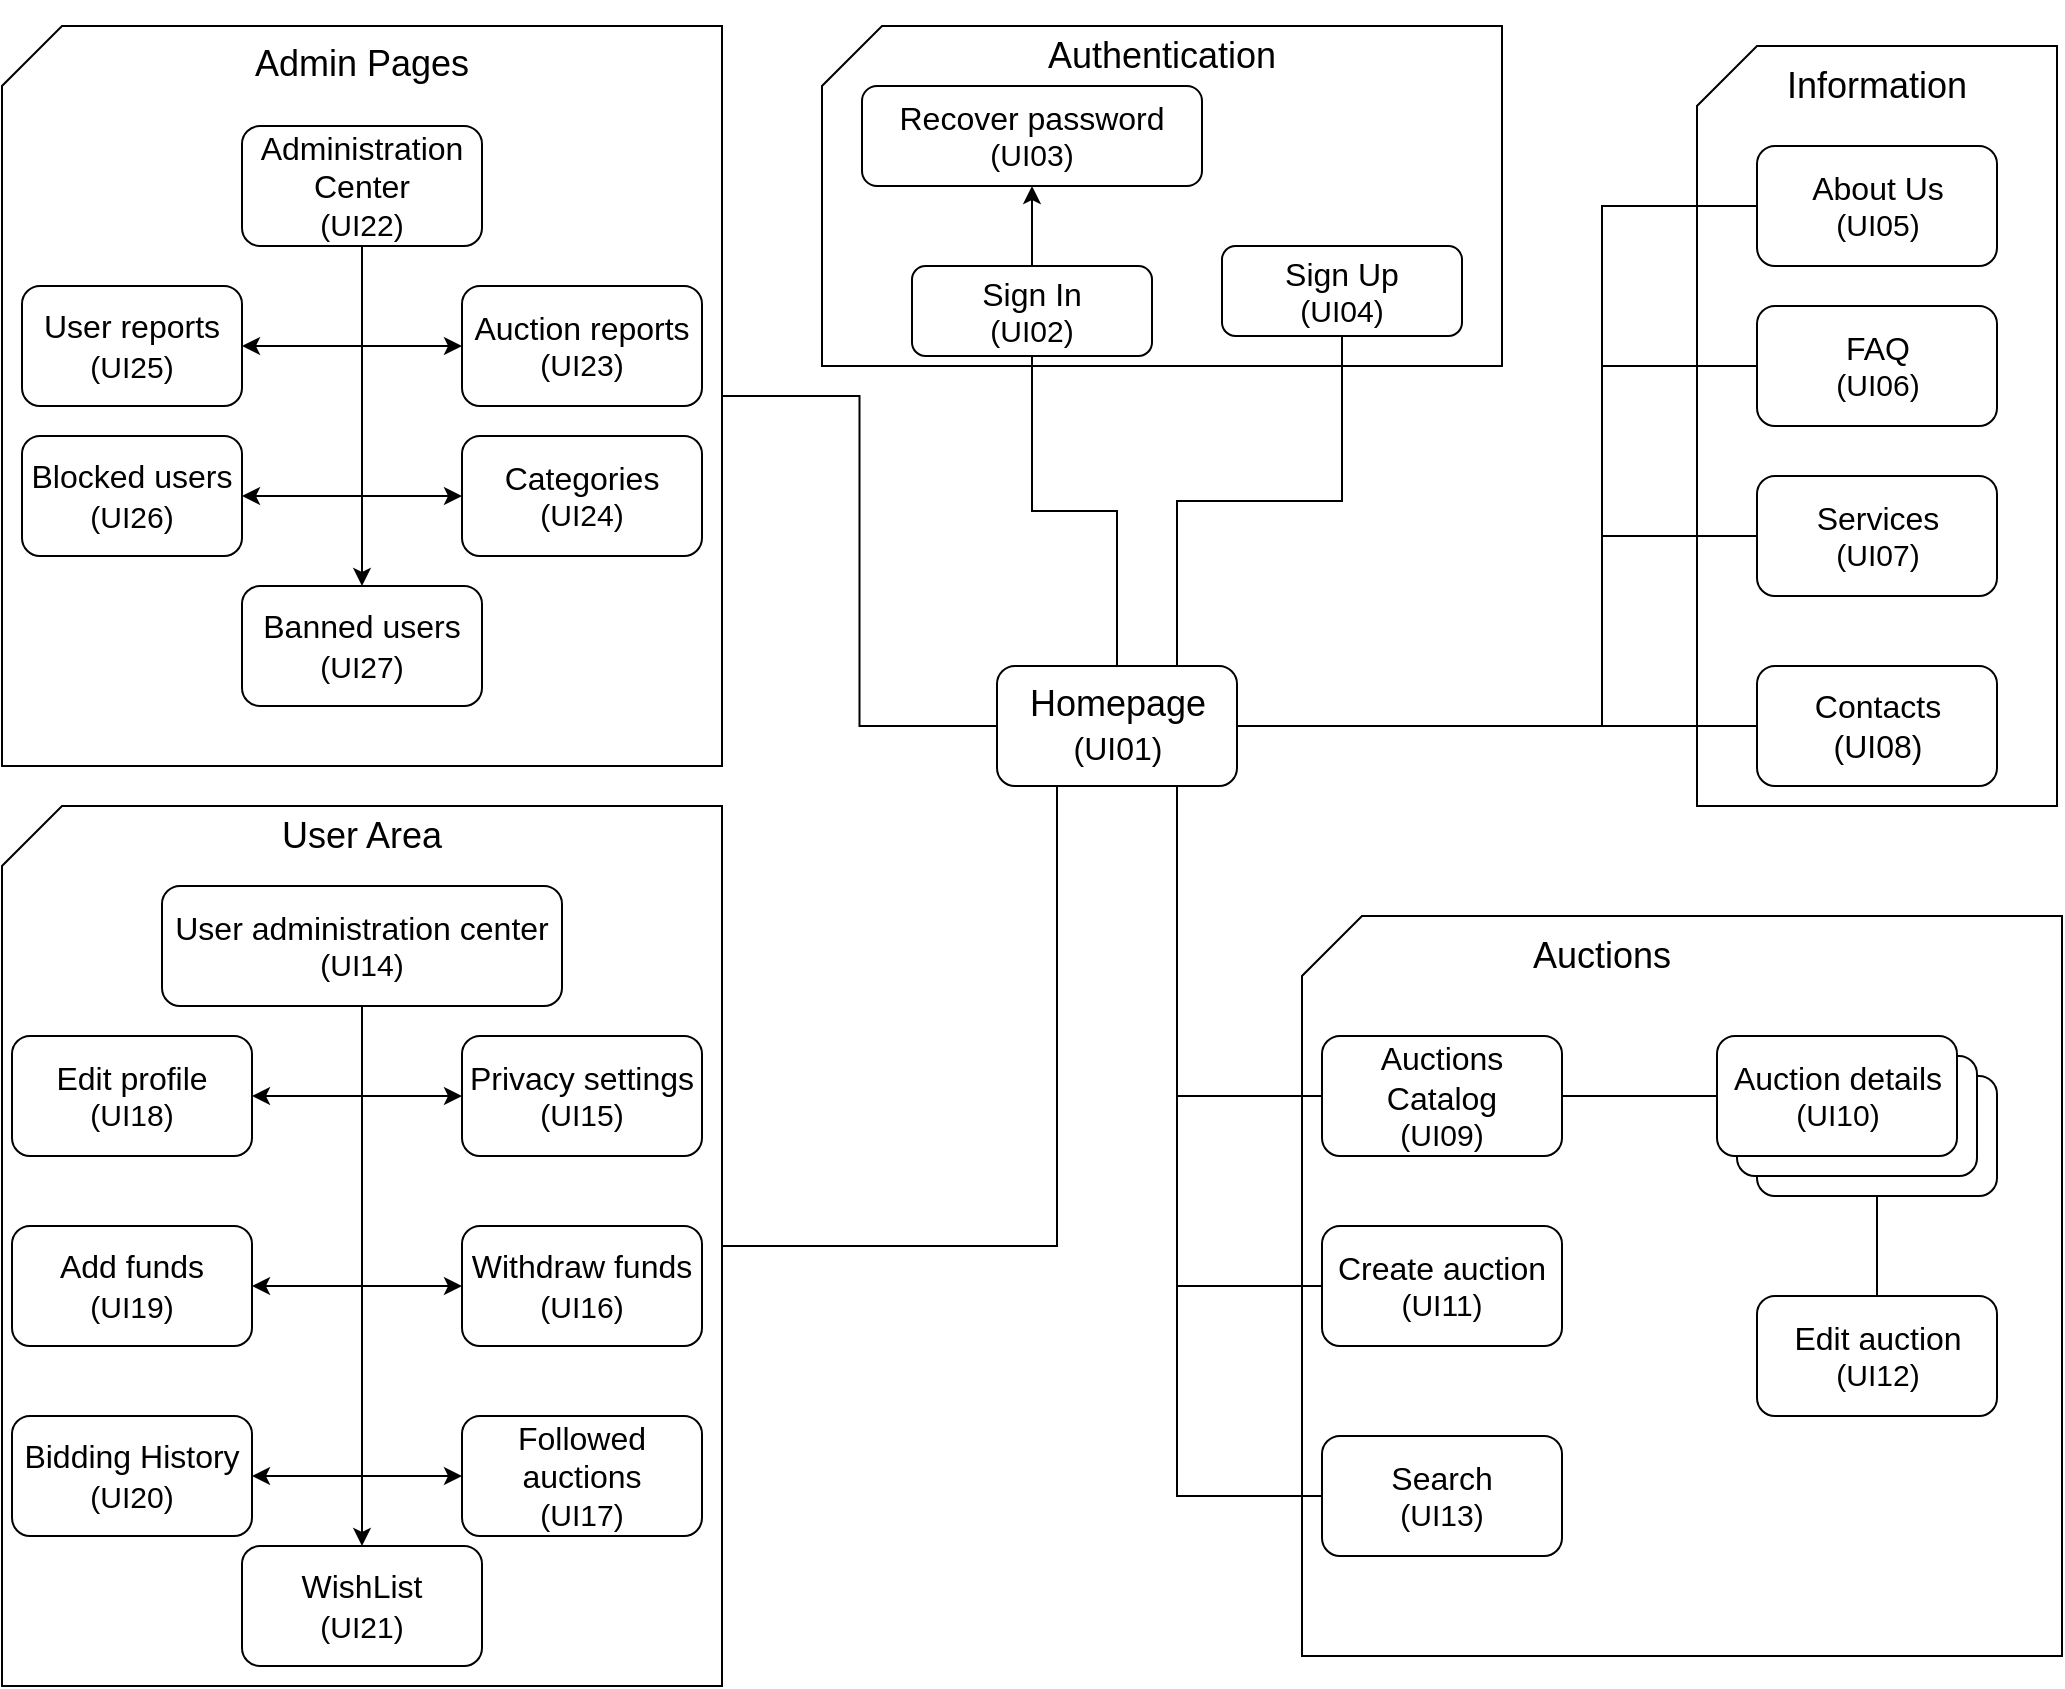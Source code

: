 <mxfile version="20.4.0" type="device"><diagram id="yX3amAounL8HjakYu6cA" name="Page-1"><mxGraphModel dx="1117" dy="1533" grid="1" gridSize="10" guides="1" tooltips="1" connect="1" arrows="1" fold="1" page="1" pageScale="1" pageWidth="1100" pageHeight="850" math="0" shadow="0"><root><mxCell id="0"/><mxCell id="1" parent="0"/><mxCell id="gAEcyP7aP09tPMZaVhhF-18" value="" style="shape=card;whiteSpace=wrap;html=1;fontSize=15;" parent="1" vertex="1"><mxGeometry x="450" y="10" width="340" height="170" as="geometry"/></mxCell><mxCell id="gAEcyP7aP09tPMZaVhhF-25" value="" style="shape=card;whiteSpace=wrap;html=1;fontSize=15;" parent="1" vertex="1"><mxGeometry x="887.5" y="20" width="180" height="380" as="geometry"/></mxCell><mxCell id="gAEcyP7aP09tPMZaVhhF-40" value="Active Auctions" style="rounded=1;whiteSpace=wrap;html=1;fontSize=15;" parent="1" vertex="1"><mxGeometry x="720" y="625" width="120" height="60" as="geometry"/></mxCell><mxCell id="gAEcyP7aP09tPMZaVhhF-32" value="" style="shape=card;whiteSpace=wrap;html=1;fontSize=15;" parent="1" vertex="1"><mxGeometry x="690" y="455" width="380" height="370" as="geometry"/></mxCell><mxCell id="5Rhu2-CziSFft6iheNlu-33" style="edgeStyle=orthogonalEdgeStyle;rounded=0;orthogonalLoop=1;jettySize=auto;html=1;exitX=0;exitY=0.5;exitDx=0;exitDy=0;entryX=1;entryY=0.5;entryDx=0;entryDy=0;entryPerimeter=0;fontSize=15;endArrow=none;endFill=0;" parent="1" source="gAEcyP7aP09tPMZaVhhF-1" target="gAEcyP7aP09tPMZaVhhF-3" edge="1"><mxGeometry relative="1" as="geometry"/></mxCell><mxCell id="5Rhu2-CziSFft6iheNlu-35" style="edgeStyle=orthogonalEdgeStyle;rounded=0;orthogonalLoop=1;jettySize=auto;html=1;exitX=0.25;exitY=1;exitDx=0;exitDy=0;entryX=1;entryY=0.5;entryDx=0;entryDy=0;entryPerimeter=0;fontSize=15;endArrow=none;endFill=0;" parent="1" source="gAEcyP7aP09tPMZaVhhF-1" target="5Rhu2-CziSFft6iheNlu-18" edge="1"><mxGeometry relative="1" as="geometry"/></mxCell><mxCell id="5Rhu2-CziSFft6iheNlu-45" style="edgeStyle=orthogonalEdgeStyle;rounded=0;orthogonalLoop=1;jettySize=auto;html=1;entryX=0.5;entryY=1;entryDx=0;entryDy=0;fontSize=18;fontColor=default;endArrow=none;endFill=0;" parent="1" source="gAEcyP7aP09tPMZaVhhF-1" target="gAEcyP7aP09tPMZaVhhF-21" edge="1"><mxGeometry relative="1" as="geometry"/></mxCell><mxCell id="5Rhu2-CziSFft6iheNlu-47" style="edgeStyle=orthogonalEdgeStyle;rounded=0;orthogonalLoop=1;jettySize=auto;html=1;exitX=0.75;exitY=1;exitDx=0;exitDy=0;entryX=0;entryY=0.5;entryDx=0;entryDy=0;fontSize=18;fontColor=default;endArrow=none;endFill=0;" parent="1" source="gAEcyP7aP09tPMZaVhhF-1" target="gAEcyP7aP09tPMZaVhhF-39" edge="1"><mxGeometry relative="1" as="geometry"/></mxCell><mxCell id="5Rhu2-CziSFft6iheNlu-48" style="edgeStyle=orthogonalEdgeStyle;rounded=0;orthogonalLoop=1;jettySize=auto;html=1;exitX=0.75;exitY=1;exitDx=0;exitDy=0;entryX=0;entryY=0.5;entryDx=0;entryDy=0;fontSize=18;fontColor=default;endArrow=none;endFill=0;" parent="1" source="gAEcyP7aP09tPMZaVhhF-1" target="gAEcyP7aP09tPMZaVhhF-34" edge="1"><mxGeometry relative="1" as="geometry"/></mxCell><mxCell id="5Rhu2-CziSFft6iheNlu-49" style="edgeStyle=orthogonalEdgeStyle;rounded=0;orthogonalLoop=1;jettySize=auto;html=1;exitX=0.75;exitY=1;exitDx=0;exitDy=0;entryX=0;entryY=0.5;entryDx=0;entryDy=0;fontSize=18;fontColor=default;endArrow=none;endFill=0;" parent="1" source="gAEcyP7aP09tPMZaVhhF-1" target="5Rhu2-CziSFft6iheNlu-2" edge="1"><mxGeometry relative="1" as="geometry"/></mxCell><mxCell id="5Rhu2-CziSFft6iheNlu-50" style="edgeStyle=orthogonalEdgeStyle;rounded=0;orthogonalLoop=1;jettySize=auto;html=1;exitX=0.75;exitY=0;exitDx=0;exitDy=0;entryX=0.5;entryY=1;entryDx=0;entryDy=0;fontSize=18;fontColor=default;endArrow=none;endFill=0;" parent="1" source="gAEcyP7aP09tPMZaVhhF-1" target="gAEcyP7aP09tPMZaVhhF-24" edge="1"><mxGeometry relative="1" as="geometry"/></mxCell><mxCell id="5Rhu2-CziSFft6iheNlu-52" style="edgeStyle=orthogonalEdgeStyle;rounded=0;orthogonalLoop=1;jettySize=auto;html=1;exitX=1;exitY=0.5;exitDx=0;exitDy=0;entryX=0;entryY=0.5;entryDx=0;entryDy=0;fontSize=18;fontColor=default;endArrow=none;endFill=0;" parent="1" source="gAEcyP7aP09tPMZaVhhF-1" target="gAEcyP7aP09tPMZaVhhF-27" edge="1"><mxGeometry relative="1" as="geometry"><Array as="points"><mxPoint x="840" y="360"/><mxPoint x="840" y="100"/></Array></mxGeometry></mxCell><mxCell id="5Rhu2-CziSFft6iheNlu-53" style="edgeStyle=orthogonalEdgeStyle;rounded=0;orthogonalLoop=1;jettySize=auto;html=1;exitX=1;exitY=0.5;exitDx=0;exitDy=0;entryX=0;entryY=0.5;entryDx=0;entryDy=0;fontSize=18;fontColor=default;endArrow=none;endFill=0;" parent="1" source="gAEcyP7aP09tPMZaVhhF-1" target="gAEcyP7aP09tPMZaVhhF-28" edge="1"><mxGeometry relative="1" as="geometry"><Array as="points"><mxPoint x="840" y="360"/><mxPoint x="840" y="180"/></Array></mxGeometry></mxCell><mxCell id="5Rhu2-CziSFft6iheNlu-54" style="edgeStyle=orthogonalEdgeStyle;rounded=0;orthogonalLoop=1;jettySize=auto;html=1;exitX=1;exitY=0.5;exitDx=0;exitDy=0;entryX=0;entryY=0.5;entryDx=0;entryDy=0;fontSize=18;fontColor=default;endArrow=none;endFill=0;" parent="1" source="gAEcyP7aP09tPMZaVhhF-1" target="gAEcyP7aP09tPMZaVhhF-29" edge="1"><mxGeometry relative="1" as="geometry"><Array as="points"><mxPoint x="840" y="360"/><mxPoint x="840" y="265"/></Array></mxGeometry></mxCell><mxCell id="5Rhu2-CziSFft6iheNlu-55" style="edgeStyle=orthogonalEdgeStyle;rounded=0;orthogonalLoop=1;jettySize=auto;html=1;exitX=1;exitY=0.5;exitDx=0;exitDy=0;entryX=0;entryY=0.5;entryDx=0;entryDy=0;fontSize=18;fontColor=default;endArrow=none;endFill=0;" parent="1" source="gAEcyP7aP09tPMZaVhhF-1" target="gAEcyP7aP09tPMZaVhhF-30" edge="1"><mxGeometry relative="1" as="geometry"><Array as="points"><mxPoint x="917" y="360"/></Array></mxGeometry></mxCell><mxCell id="gAEcyP7aP09tPMZaVhhF-1" value="Homepage&lt;br&gt;&lt;font style=&quot;font-size: 16px;&quot;&gt;(UI01)&lt;/font&gt;" style="rounded=1;whiteSpace=wrap;html=1;fontSize=18;" parent="1" vertex="1"><mxGeometry x="537.5" y="330" width="120" height="60" as="geometry"/></mxCell><mxCell id="gAEcyP7aP09tPMZaVhhF-3" value="" style="shape=card;whiteSpace=wrap;html=1;fontSize=15;" parent="1" vertex="1"><mxGeometry x="40" y="10" width="360" height="370" as="geometry"/></mxCell><mxCell id="gAEcyP7aP09tPMZaVhhF-6" value="&#10;&lt;span style=&quot;font-family: Helvetica; font-size: 18px; font-style: normal; font-variant-ligatures: normal; font-variant-caps: normal; font-weight: 400; letter-spacing: normal; orphans: 2; text-align: center; text-indent: 0px; text-transform: none; widows: 2; word-spacing: 0px; -webkit-text-stroke-width: 0px; text-decoration-thickness: initial; text-decoration-style: initial; text-decoration-color: initial; float: none; display: inline !important;&quot;&gt;Admin Pages&lt;/span&gt;&#10;&#10;" style="text;html=1;strokeColor=none;fillColor=none;align=center;verticalAlign=middle;whiteSpace=wrap;rounded=0;fontSize=18;fontColor=default;labelBackgroundColor=none;" parent="1" vertex="1"><mxGeometry x="120" y="20" width="200" height="40" as="geometry"/></mxCell><mxCell id="gAEcyP7aP09tPMZaVhhF-8" value="&lt;font style=&quot;font-size: 16px;&quot;&gt;User reports&lt;br&gt;&lt;span style=&quot;font-size: 15px;&quot;&gt;(UI25)&lt;/span&gt;&lt;br&gt;&lt;/font&gt;" style="rounded=1;whiteSpace=wrap;html=1;fontSize=15;" parent="1" vertex="1"><mxGeometry x="50" y="140" width="110" height="60" as="geometry"/></mxCell><mxCell id="gAEcyP7aP09tPMZaVhhF-9" value="&lt;font style=&quot;font-size: 16px;&quot;&gt;Banned users&lt;br&gt;&lt;span style=&quot;font-size: 15px;&quot;&gt;(UI27)&lt;/span&gt;&lt;br&gt;&lt;/font&gt;" style="rounded=1;whiteSpace=wrap;html=1;fontSize=15;" parent="1" vertex="1"><mxGeometry x="160" y="290" width="120" height="60" as="geometry"/></mxCell><mxCell id="gAEcyP7aP09tPMZaVhhF-10" value="&lt;font style=&quot;font-size: 16px;&quot;&gt;Blocked users&lt;br&gt;&lt;span style=&quot;font-size: 15px;&quot;&gt;(UI26)&lt;/span&gt;&lt;br&gt;&lt;/font&gt;" style="rounded=1;whiteSpace=wrap;html=1;fontSize=15;" parent="1" vertex="1"><mxGeometry x="50" y="215" width="110" height="60" as="geometry"/></mxCell><mxCell id="gAEcyP7aP09tPMZaVhhF-14" style="edgeStyle=orthogonalEdgeStyle;rounded=0;orthogonalLoop=1;jettySize=auto;html=1;exitX=0.5;exitY=1;exitDx=0;exitDy=0;entryX=0.5;entryY=0;entryDx=0;entryDy=0;fontSize=15;" parent="1" source="gAEcyP7aP09tPMZaVhhF-11" target="gAEcyP7aP09tPMZaVhhF-9" edge="1"><mxGeometry relative="1" as="geometry"/></mxCell><mxCell id="gAEcyP7aP09tPMZaVhhF-15" style="edgeStyle=orthogonalEdgeStyle;rounded=0;orthogonalLoop=1;jettySize=auto;html=1;exitX=0.5;exitY=1;exitDx=0;exitDy=0;entryX=1;entryY=0.5;entryDx=0;entryDy=0;fontSize=15;" parent="1" source="gAEcyP7aP09tPMZaVhhF-11" target="gAEcyP7aP09tPMZaVhhF-8" edge="1"><mxGeometry relative="1" as="geometry"/></mxCell><mxCell id="5Rhu2-CziSFft6iheNlu-30" style="edgeStyle=orthogonalEdgeStyle;rounded=0;orthogonalLoop=1;jettySize=auto;html=1;exitX=0.5;exitY=1;exitDx=0;exitDy=0;entryX=0;entryY=0.5;entryDx=0;entryDy=0;fontSize=15;" parent="1" source="gAEcyP7aP09tPMZaVhhF-11" target="5Rhu2-CziSFft6iheNlu-26" edge="1"><mxGeometry relative="1" as="geometry"/></mxCell><mxCell id="5Rhu2-CziSFft6iheNlu-31" style="edgeStyle=orthogonalEdgeStyle;rounded=0;orthogonalLoop=1;jettySize=auto;html=1;exitX=0.5;exitY=1;exitDx=0;exitDy=0;entryX=0;entryY=0.5;entryDx=0;entryDy=0;fontSize=15;" parent="1" source="gAEcyP7aP09tPMZaVhhF-11" target="5Rhu2-CziSFft6iheNlu-27" edge="1"><mxGeometry relative="1" as="geometry"/></mxCell><mxCell id="5Rhu2-CziSFft6iheNlu-32" style="edgeStyle=orthogonalEdgeStyle;rounded=0;orthogonalLoop=1;jettySize=auto;html=1;exitX=0.5;exitY=1;exitDx=0;exitDy=0;entryX=1;entryY=0.5;entryDx=0;entryDy=0;fontSize=15;" parent="1" source="gAEcyP7aP09tPMZaVhhF-11" target="gAEcyP7aP09tPMZaVhhF-10" edge="1"><mxGeometry relative="1" as="geometry"/></mxCell><mxCell id="gAEcyP7aP09tPMZaVhhF-11" value="&lt;font style=&quot;font-size: 16px;&quot;&gt;Administration Center&lt;br&gt;&lt;span style=&quot;font-size: 15px;&quot;&gt;(UI22)&lt;/span&gt;&lt;br&gt;&lt;/font&gt;" style="rounded=1;whiteSpace=wrap;html=1;fontSize=15;" parent="1" vertex="1"><mxGeometry x="160" y="60" width="120" height="60" as="geometry"/></mxCell><mxCell id="gAEcyP7aP09tPMZaVhhF-19" value="Authentication" style="text;html=1;strokeColor=none;fillColor=none;align=center;verticalAlign=middle;whiteSpace=wrap;rounded=0;fontSize=18;" parent="1" vertex="1"><mxGeometry x="560" y="10" width="120" height="30" as="geometry"/></mxCell><mxCell id="gAEcyP7aP09tPMZaVhhF-23" style="edgeStyle=orthogonalEdgeStyle;rounded=0;orthogonalLoop=1;jettySize=auto;html=1;exitX=0.5;exitY=0;exitDx=0;exitDy=0;entryX=0.5;entryY=1;entryDx=0;entryDy=0;fontSize=15;" parent="1" source="gAEcyP7aP09tPMZaVhhF-21" target="gAEcyP7aP09tPMZaVhhF-22" edge="1"><mxGeometry relative="1" as="geometry"/></mxCell><mxCell id="gAEcyP7aP09tPMZaVhhF-21" value="&lt;font style=&quot;font-size: 16px;&quot;&gt;Sign In&lt;/font&gt;&lt;br&gt;&lt;font style=&quot;font-size: 15px;&quot;&gt;(UI02)&lt;/font&gt;" style="rounded=1;whiteSpace=wrap;html=1;fontSize=15;" parent="1" vertex="1"><mxGeometry x="495" y="130" width="120" height="45" as="geometry"/></mxCell><mxCell id="gAEcyP7aP09tPMZaVhhF-22" value="&lt;font style=&quot;font-size: 16px;&quot;&gt;Recover password&lt;/font&gt;&lt;br&gt;&lt;font style=&quot;font-size: 15px;&quot;&gt;(UI03)&lt;/font&gt;" style="rounded=1;whiteSpace=wrap;html=1;fontSize=15;" parent="1" vertex="1"><mxGeometry x="470" y="40" width="170" height="50" as="geometry"/></mxCell><mxCell id="gAEcyP7aP09tPMZaVhhF-24" value="&lt;font style=&quot;&quot;&gt;&lt;font style=&quot;font-size: 16px;&quot;&gt;Sign Up&lt;/font&gt;&lt;br&gt;&lt;font style=&quot;font-size: 15px;&quot;&gt;(UI04)&lt;/font&gt;&lt;/font&gt;" style="rounded=1;whiteSpace=wrap;html=1;fontSize=15;" parent="1" vertex="1"><mxGeometry x="650" y="120" width="120" height="45" as="geometry"/></mxCell><mxCell id="gAEcyP7aP09tPMZaVhhF-26" value="Information" style="text;html=1;strokeColor=none;fillColor=none;align=center;verticalAlign=middle;whiteSpace=wrap;rounded=0;fontSize=18;" parent="1" vertex="1"><mxGeometry x="925" y="25" width="105" height="30" as="geometry"/></mxCell><mxCell id="gAEcyP7aP09tPMZaVhhF-27" value="&lt;font style=&quot;font-size: 16px;&quot;&gt;About Us&lt;/font&gt;&lt;br&gt;&lt;font style=&quot;font-size: 15px;&quot;&gt;(UI05)&lt;/font&gt;" style="rounded=1;whiteSpace=wrap;html=1;fontSize=15;" parent="1" vertex="1"><mxGeometry x="917.5" y="70" width="120" height="60" as="geometry"/></mxCell><mxCell id="gAEcyP7aP09tPMZaVhhF-28" value="&lt;font style=&quot;font-size: 16px;&quot;&gt;FAQ&lt;/font&gt;&lt;br&gt;&lt;font style=&quot;font-size: 15px;&quot;&gt;(UI06)&lt;/font&gt;" style="rounded=1;whiteSpace=wrap;html=1;fontSize=15;" parent="1" vertex="1"><mxGeometry x="917.5" y="150" width="120" height="60" as="geometry"/></mxCell><mxCell id="gAEcyP7aP09tPMZaVhhF-29" value="&lt;font style=&quot;&quot;&gt;&lt;span style=&quot;font-size: 16px;&quot;&gt;Services&lt;/span&gt;&lt;br&gt;&lt;font style=&quot;font-size: 15px;&quot;&gt;(UI07)&lt;/font&gt;&lt;br&gt;&lt;/font&gt;" style="rounded=1;whiteSpace=wrap;html=1;fontSize=15;" parent="1" vertex="1"><mxGeometry x="917.5" y="235" width="120" height="60" as="geometry"/></mxCell><mxCell id="gAEcyP7aP09tPMZaVhhF-30" value="&lt;font style=&quot;font-size: 16px;&quot;&gt;Contacts&lt;br&gt;(UI08)&lt;br&gt;&lt;/font&gt;" style="rounded=1;whiteSpace=wrap;html=1;fontSize=15;" parent="1" vertex="1"><mxGeometry x="917.5" y="330" width="120" height="60" as="geometry"/></mxCell><mxCell id="gAEcyP7aP09tPMZaVhhF-34" value="&lt;font style=&quot;&quot;&gt;&lt;span style=&quot;font-size: 16px;&quot;&gt;Create auction&lt;/span&gt;&lt;br&gt;&lt;font style=&quot;font-size: 15px;&quot;&gt;(UI11)&lt;/font&gt;&lt;br&gt;&lt;/font&gt;" style="rounded=1;whiteSpace=wrap;html=1;fontSize=15;" parent="1" vertex="1"><mxGeometry x="700" y="610" width="120" height="60" as="geometry"/></mxCell><mxCell id="5Rhu2-CziSFft6iheNlu-40" style="edgeStyle=orthogonalEdgeStyle;rounded=0;orthogonalLoop=1;jettySize=auto;html=1;exitX=1;exitY=0.5;exitDx=0;exitDy=0;entryX=0;entryY=0.5;entryDx=0;entryDy=0;fontSize=18;fontColor=default;endArrow=none;endFill=0;" parent="1" source="gAEcyP7aP09tPMZaVhhF-39" target="5Rhu2-CziSFft6iheNlu-4" edge="1"><mxGeometry relative="1" as="geometry"/></mxCell><mxCell id="gAEcyP7aP09tPMZaVhhF-39" value="&lt;font style=&quot;&quot;&gt;&lt;span style=&quot;font-size: 16px;&quot;&gt;Auctions Catalog&lt;/span&gt;&lt;br&gt;&lt;font style=&quot;font-size: 15px;&quot;&gt;(UI09)&lt;/font&gt;&lt;br&gt;&lt;/font&gt;" style="rounded=1;whiteSpace=wrap;html=1;fontSize=15;" parent="1" vertex="1"><mxGeometry x="700" y="515" width="120" height="60" as="geometry"/></mxCell><mxCell id="5Rhu2-CziSFft6iheNlu-2" value="&lt;font style=&quot;font-size: 16px;&quot;&gt;Search&lt;/font&gt;&lt;br&gt;&lt;font style=&quot;font-size: 15px;&quot;&gt;(UI13)&lt;/font&gt;" style="rounded=1;whiteSpace=wrap;html=1;fontSize=15;" parent="1" vertex="1"><mxGeometry x="700" y="715" width="120" height="60" as="geometry"/></mxCell><mxCell id="5Rhu2-CziSFft6iheNlu-44" style="edgeStyle=orthogonalEdgeStyle;rounded=0;orthogonalLoop=1;jettySize=auto;html=1;exitX=0.5;exitY=1;exitDx=0;exitDy=0;entryX=0.5;entryY=0;entryDx=0;entryDy=0;fontSize=18;fontColor=default;endArrow=none;endFill=0;" parent="1" source="5Rhu2-CziSFft6iheNlu-39" target="5Rhu2-CziSFft6iheNlu-6" edge="1"><mxGeometry relative="1" as="geometry"/></mxCell><mxCell id="5Rhu2-CziSFft6iheNlu-39" value="Auction details" style="rounded=1;whiteSpace=wrap;html=1;fontSize=15;" parent="1" vertex="1"><mxGeometry x="917.5" y="535" width="120" height="60" as="geometry"/></mxCell><mxCell id="5Rhu2-CziSFft6iheNlu-38" value="Auction details" style="rounded=1;whiteSpace=wrap;html=1;fontSize=15;" parent="1" vertex="1"><mxGeometry x="907.5" y="525" width="120" height="60" as="geometry"/></mxCell><mxCell id="5Rhu2-CziSFft6iheNlu-4" value="&lt;font style=&quot;&quot;&gt;&lt;span style=&quot;font-size: 16px;&quot;&gt;Auction details&lt;/span&gt;&lt;br&gt;&lt;font style=&quot;font-size: 15px;&quot;&gt;(UI10)&lt;/font&gt;&lt;br&gt;&lt;/font&gt;" style="rounded=1;whiteSpace=wrap;html=1;fontSize=15;" parent="1" vertex="1"><mxGeometry x="897.5" y="515" width="120" height="60" as="geometry"/></mxCell><mxCell id="5Rhu2-CziSFft6iheNlu-5" value="Auctions" style="text;html=1;strokeColor=none;fillColor=none;align=center;verticalAlign=middle;whiteSpace=wrap;rounded=0;fontSize=18;" parent="1" vertex="1"><mxGeometry x="810" y="460" width="60" height="30" as="geometry"/></mxCell><mxCell id="5Rhu2-CziSFft6iheNlu-6" value="&lt;font style=&quot;&quot;&gt;&lt;span style=&quot;font-size: 16px;&quot;&gt;Edit auction&lt;/span&gt;&lt;br&gt;&lt;font style=&quot;font-size: 15px;&quot;&gt;(UI12)&lt;/font&gt;&lt;br&gt;&lt;/font&gt;" style="rounded=1;whiteSpace=wrap;html=1;fontSize=15;" parent="1" vertex="1"><mxGeometry x="917.5" y="645" width="120" height="60" as="geometry"/></mxCell><mxCell id="5Rhu2-CziSFft6iheNlu-18" value="" style="shape=card;whiteSpace=wrap;html=1;fontSize=15;" parent="1" vertex="1"><mxGeometry x="40" y="400" width="360" height="440" as="geometry"/></mxCell><mxCell id="5Rhu2-CziSFft6iheNlu-19" value="User Area" style="text;html=1;strokeColor=none;fillColor=none;align=center;verticalAlign=middle;whiteSpace=wrap;rounded=0;fontSize=18;" parent="1" vertex="1"><mxGeometry x="160" y="400" width="120" height="30" as="geometry"/></mxCell><mxCell id="5Rhu2-CziSFft6iheNlu-20" value="&lt;font style=&quot;font-size: 16px;&quot;&gt;Edit profile&lt;/font&gt;&lt;br&gt;(UI18)" style="rounded=1;whiteSpace=wrap;html=1;fontSize=15;" parent="1" vertex="1"><mxGeometry x="45" y="515" width="120" height="60" as="geometry"/></mxCell><mxCell id="5Rhu2-CziSFft6iheNlu-21" value="&lt;font style=&quot;font-size: 16px;&quot;&gt;Add funds&lt;br&gt;&lt;span style=&quot;font-size: 15px;&quot;&gt;(UI19)&lt;/span&gt;&lt;br&gt;&lt;/font&gt;" style="rounded=1;whiteSpace=wrap;html=1;fontSize=15;" parent="1" vertex="1"><mxGeometry x="45" y="610" width="120" height="60" as="geometry"/></mxCell><mxCell id="5Rhu2-CziSFft6iheNlu-22" value="&lt;font style=&quot;font-size: 16px;&quot;&gt;Bidding History&lt;br&gt;&lt;span style=&quot;font-size: 15px;&quot;&gt;(UI20)&lt;/span&gt;&lt;br&gt;&lt;/font&gt;" style="rounded=1;whiteSpace=wrap;html=1;fontSize=15;" parent="1" vertex="1"><mxGeometry x="45" y="705" width="120" height="60" as="geometry"/></mxCell><mxCell id="5Rhu2-CziSFft6iheNlu-23" value="&lt;font style=&quot;font-size: 16px;&quot;&gt;Followed auctions&lt;br&gt;&lt;span style=&quot;font-size: 15px;&quot;&gt;(UI17)&lt;/span&gt;&lt;br&gt;&lt;/font&gt;" style="rounded=1;whiteSpace=wrap;html=1;fontSize=15;" parent="1" vertex="1"><mxGeometry x="270" y="705" width="120" height="60" as="geometry"/></mxCell><mxCell id="5Rhu2-CziSFft6iheNlu-24" value="&lt;font style=&quot;&quot;&gt;&lt;span style=&quot;font-size: 16px;&quot;&gt;Privacy settings&lt;/span&gt;&lt;br&gt;&lt;font style=&quot;font-size: 15px;&quot;&gt;(UI15)&lt;/font&gt;&lt;br&gt;&lt;/font&gt;" style="rounded=1;whiteSpace=wrap;html=1;fontSize=15;" parent="1" vertex="1"><mxGeometry x="270" y="515" width="120" height="60" as="geometry"/></mxCell><mxCell id="5Rhu2-CziSFft6iheNlu-25" value="Withdraw funds&lt;br&gt;&lt;font style=&quot;font-size: 15px;&quot;&gt;(UI16)&lt;/font&gt;" style="rounded=1;whiteSpace=wrap;html=1;fontSize=16;" parent="1" vertex="1"><mxGeometry x="270" y="610" width="120" height="60" as="geometry"/></mxCell><mxCell id="5Rhu2-CziSFft6iheNlu-26" value="&lt;font style=&quot;font-size: 16px;&quot;&gt;Auction reports&lt;/font&gt;&lt;br&gt;(UI23)" style="rounded=1;whiteSpace=wrap;html=1;fontSize=15;" parent="1" vertex="1"><mxGeometry x="270" y="140" width="120" height="60" as="geometry"/></mxCell><mxCell id="5Rhu2-CziSFft6iheNlu-27" value="&lt;font style=&quot;font-size: 16px;&quot;&gt;Categories&lt;/font&gt;&lt;br&gt;(UI24)" style="rounded=1;whiteSpace=wrap;html=1;fontSize=15;" parent="1" vertex="1"><mxGeometry x="270" y="215" width="120" height="60" as="geometry"/></mxCell><mxCell id="5Rhu2-CziSFft6iheNlu-57" style="edgeStyle=orthogonalEdgeStyle;rounded=0;orthogonalLoop=1;jettySize=auto;html=1;exitX=0.5;exitY=1;exitDx=0;exitDy=0;entryX=1;entryY=0.5;entryDx=0;entryDy=0;fontSize=15;fontColor=default;endArrow=classic;endFill=1;" parent="1" source="5Rhu2-CziSFft6iheNlu-56" target="5Rhu2-CziSFft6iheNlu-20" edge="1"><mxGeometry relative="1" as="geometry"/></mxCell><mxCell id="5Rhu2-CziSFft6iheNlu-58" style="edgeStyle=orthogonalEdgeStyle;rounded=0;orthogonalLoop=1;jettySize=auto;html=1;exitX=0.5;exitY=1;exitDx=0;exitDy=0;entryX=1;entryY=0.5;entryDx=0;entryDy=0;fontSize=15;fontColor=default;endArrow=classic;endFill=1;" parent="1" source="5Rhu2-CziSFft6iheNlu-56" target="5Rhu2-CziSFft6iheNlu-21" edge="1"><mxGeometry relative="1" as="geometry"/></mxCell><mxCell id="5Rhu2-CziSFft6iheNlu-59" style="edgeStyle=orthogonalEdgeStyle;rounded=0;orthogonalLoop=1;jettySize=auto;html=1;exitX=0.5;exitY=1;exitDx=0;exitDy=0;entryX=1;entryY=0.5;entryDx=0;entryDy=0;fontSize=15;fontColor=default;endArrow=classic;endFill=1;" parent="1" source="5Rhu2-CziSFft6iheNlu-56" target="5Rhu2-CziSFft6iheNlu-22" edge="1"><mxGeometry relative="1" as="geometry"/></mxCell><mxCell id="5Rhu2-CziSFft6iheNlu-60" style="edgeStyle=orthogonalEdgeStyle;rounded=0;orthogonalLoop=1;jettySize=auto;html=1;exitX=0.5;exitY=1;exitDx=0;exitDy=0;entryX=0;entryY=0.5;entryDx=0;entryDy=0;fontSize=15;fontColor=default;endArrow=classic;endFill=1;" parent="1" source="5Rhu2-CziSFft6iheNlu-56" target="5Rhu2-CziSFft6iheNlu-24" edge="1"><mxGeometry relative="1" as="geometry"/></mxCell><mxCell id="5Rhu2-CziSFft6iheNlu-61" style="edgeStyle=orthogonalEdgeStyle;rounded=0;orthogonalLoop=1;jettySize=auto;html=1;exitX=0.5;exitY=1;exitDx=0;exitDy=0;entryX=0;entryY=0.5;entryDx=0;entryDy=0;fontSize=15;fontColor=default;endArrow=classic;endFill=1;" parent="1" source="5Rhu2-CziSFft6iheNlu-56" target="5Rhu2-CziSFft6iheNlu-25" edge="1"><mxGeometry relative="1" as="geometry"/></mxCell><mxCell id="5Rhu2-CziSFft6iheNlu-62" style="edgeStyle=orthogonalEdgeStyle;rounded=0;orthogonalLoop=1;jettySize=auto;html=1;exitX=0.5;exitY=1;exitDx=0;exitDy=0;entryX=0;entryY=0.5;entryDx=0;entryDy=0;fontSize=15;fontColor=default;endArrow=classic;endFill=1;" parent="1" source="5Rhu2-CziSFft6iheNlu-56" target="5Rhu2-CziSFft6iheNlu-23" edge="1"><mxGeometry relative="1" as="geometry"/></mxCell><mxCell id="V3uKPGYRXRzjPgcBk6kv-2" style="edgeStyle=orthogonalEdgeStyle;rounded=0;orthogonalLoop=1;jettySize=auto;html=1;exitX=0.5;exitY=1;exitDx=0;exitDy=0;entryX=0.5;entryY=0;entryDx=0;entryDy=0;" edge="1" parent="1" source="5Rhu2-CziSFft6iheNlu-56" target="V3uKPGYRXRzjPgcBk6kv-1"><mxGeometry relative="1" as="geometry"/></mxCell><mxCell id="5Rhu2-CziSFft6iheNlu-56" value="&lt;font style=&quot;font-size: 16px;&quot;&gt;User administration center&lt;br&gt;&lt;/font&gt;&lt;font style=&quot;font-size: 15px;&quot;&gt;(UI14)&lt;/font&gt;&lt;br&gt;" style="rounded=1;whiteSpace=wrap;html=1;labelBackgroundColor=none;fontSize=15;fontColor=default;" parent="1" vertex="1"><mxGeometry x="120" y="440" width="200" height="60" as="geometry"/></mxCell><mxCell id="V3uKPGYRXRzjPgcBk6kv-1" value="&lt;font style=&quot;font-size: 16px;&quot;&gt;WishList&lt;br&gt;&lt;span style=&quot;font-size: 15px;&quot;&gt;(UI21)&lt;/span&gt;&lt;br&gt;&lt;/font&gt;" style="rounded=1;whiteSpace=wrap;html=1;" vertex="1" parent="1"><mxGeometry x="160" y="770" width="120" height="60" as="geometry"/></mxCell></root></mxGraphModel></diagram></mxfile>